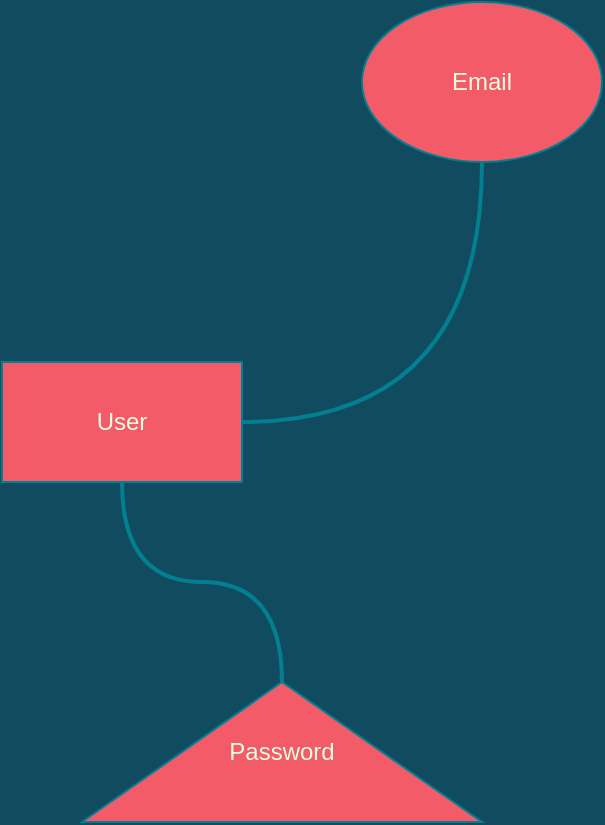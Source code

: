 <mxfile>
    <diagram id="PTD5fFRkKrz4TwyPHxBn" name="Page-1">
        <mxGraphModel dx="931" dy="889" grid="1" gridSize="10" guides="1" tooltips="1" connect="1" arrows="1" fold="1" page="1" pageScale="1" pageWidth="850" pageHeight="1100" background="#114B5F" math="0" shadow="0">
            <root>
                <mxCell id="0"/>
                <mxCell id="1" parent="0"/>
                <mxCell id="4" style="edgeStyle=orthogonalEdgeStyle;orthogonalLoop=1;jettySize=auto;html=1;exitX=1;exitY=0.5;exitDx=0;exitDy=0;strokeWidth=2;endArrow=none;endFill=0;curved=1;labelBackgroundColor=#114B5F;strokeColor=#028090;fontColor=#E4FDE1;" edge="1" parent="1" source="2" target="3">
                    <mxGeometry relative="1" as="geometry"/>
                </mxCell>
                <mxCell id="2" value="User" style="rounded=0;whiteSpace=wrap;html=1;fillColor=#F45B69;strokeColor=#028090;fontColor=#E4FDE1;" vertex="1" parent="1">
                    <mxGeometry x="260" y="260" width="120" height="60" as="geometry"/>
                </mxCell>
                <mxCell id="3" value="Email" style="ellipse;whiteSpace=wrap;html=1;fillColor=#F45B69;strokeColor=#028090;fontColor=#E4FDE1;" vertex="1" parent="1">
                    <mxGeometry x="440" y="80" width="120" height="80" as="geometry"/>
                </mxCell>
                <mxCell id="6" value="" style="edgeStyle=orthogonalEdgeStyle;curved=1;orthogonalLoop=1;jettySize=auto;html=1;endArrow=none;endFill=0;strokeWidth=2;labelBackgroundColor=#114B5F;strokeColor=#028090;fontColor=#E4FDE1;" edge="1" parent="1" source="5" target="2">
                    <mxGeometry relative="1" as="geometry"/>
                </mxCell>
                <mxCell id="5" value="Password" style="triangle;whiteSpace=wrap;html=1;direction=north;fillColor=#F45B69;strokeColor=#028090;fontColor=#E4FDE1;" vertex="1" parent="1">
                    <mxGeometry x="300" y="420" width="200" height="70" as="geometry"/>
                </mxCell>
            </root>
        </mxGraphModel>
    </diagram>
</mxfile>